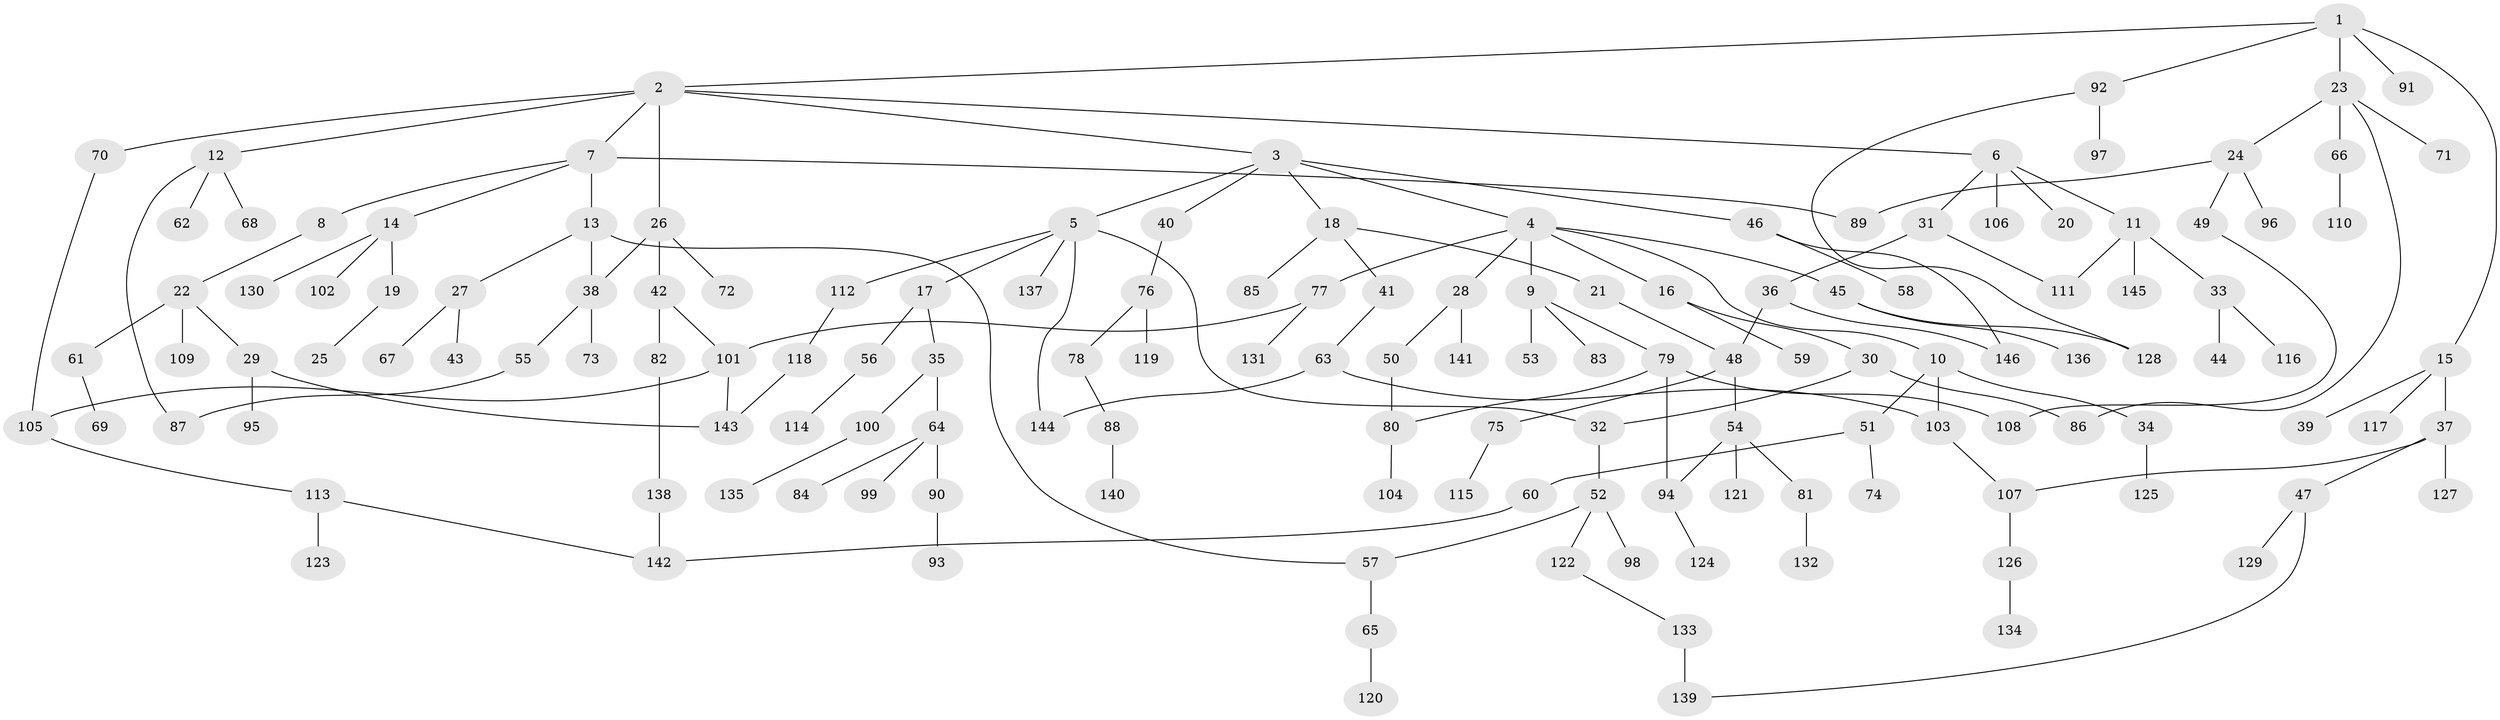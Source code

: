 // Generated by graph-tools (version 1.1) at 2025/10/02/27/25 16:10:54]
// undirected, 146 vertices, 168 edges
graph export_dot {
graph [start="1"]
  node [color=gray90,style=filled];
  1;
  2;
  3;
  4;
  5;
  6;
  7;
  8;
  9;
  10;
  11;
  12;
  13;
  14;
  15;
  16;
  17;
  18;
  19;
  20;
  21;
  22;
  23;
  24;
  25;
  26;
  27;
  28;
  29;
  30;
  31;
  32;
  33;
  34;
  35;
  36;
  37;
  38;
  39;
  40;
  41;
  42;
  43;
  44;
  45;
  46;
  47;
  48;
  49;
  50;
  51;
  52;
  53;
  54;
  55;
  56;
  57;
  58;
  59;
  60;
  61;
  62;
  63;
  64;
  65;
  66;
  67;
  68;
  69;
  70;
  71;
  72;
  73;
  74;
  75;
  76;
  77;
  78;
  79;
  80;
  81;
  82;
  83;
  84;
  85;
  86;
  87;
  88;
  89;
  90;
  91;
  92;
  93;
  94;
  95;
  96;
  97;
  98;
  99;
  100;
  101;
  102;
  103;
  104;
  105;
  106;
  107;
  108;
  109;
  110;
  111;
  112;
  113;
  114;
  115;
  116;
  117;
  118;
  119;
  120;
  121;
  122;
  123;
  124;
  125;
  126;
  127;
  128;
  129;
  130;
  131;
  132;
  133;
  134;
  135;
  136;
  137;
  138;
  139;
  140;
  141;
  142;
  143;
  144;
  145;
  146;
  1 -- 2;
  1 -- 15;
  1 -- 23;
  1 -- 91;
  1 -- 92;
  2 -- 3;
  2 -- 6;
  2 -- 7;
  2 -- 12;
  2 -- 26;
  2 -- 70;
  3 -- 4;
  3 -- 5;
  3 -- 18;
  3 -- 40;
  3 -- 46;
  4 -- 9;
  4 -- 10;
  4 -- 16;
  4 -- 28;
  4 -- 45;
  4 -- 77;
  5 -- 17;
  5 -- 112;
  5 -- 137;
  5 -- 144;
  5 -- 32;
  6 -- 11;
  6 -- 20;
  6 -- 31;
  6 -- 106;
  7 -- 8;
  7 -- 13;
  7 -- 14;
  7 -- 89;
  8 -- 22;
  9 -- 53;
  9 -- 79;
  9 -- 83;
  10 -- 34;
  10 -- 51;
  10 -- 103;
  11 -- 33;
  11 -- 111;
  11 -- 145;
  12 -- 62;
  12 -- 68;
  12 -- 87;
  13 -- 27;
  13 -- 57;
  13 -- 38;
  14 -- 19;
  14 -- 102;
  14 -- 130;
  15 -- 37;
  15 -- 39;
  15 -- 117;
  16 -- 30;
  16 -- 59;
  17 -- 35;
  17 -- 56;
  18 -- 21;
  18 -- 41;
  18 -- 85;
  19 -- 25;
  21 -- 48;
  22 -- 29;
  22 -- 61;
  22 -- 109;
  23 -- 24;
  23 -- 66;
  23 -- 71;
  23 -- 86;
  24 -- 49;
  24 -- 96;
  24 -- 89;
  26 -- 38;
  26 -- 42;
  26 -- 72;
  27 -- 43;
  27 -- 67;
  28 -- 50;
  28 -- 141;
  29 -- 95;
  29 -- 143;
  30 -- 32;
  30 -- 86;
  31 -- 36;
  31 -- 111;
  32 -- 52;
  33 -- 44;
  33 -- 116;
  34 -- 125;
  35 -- 64;
  35 -- 100;
  36 -- 146;
  36 -- 48;
  37 -- 47;
  37 -- 127;
  37 -- 107;
  38 -- 55;
  38 -- 73;
  40 -- 76;
  41 -- 63;
  42 -- 82;
  42 -- 101;
  45 -- 128;
  45 -- 136;
  46 -- 58;
  46 -- 146;
  47 -- 129;
  47 -- 139;
  48 -- 54;
  48 -- 75;
  49 -- 108;
  50 -- 80;
  51 -- 60;
  51 -- 74;
  52 -- 57;
  52 -- 98;
  52 -- 122;
  54 -- 81;
  54 -- 121;
  54 -- 94;
  55 -- 87;
  56 -- 114;
  57 -- 65;
  60 -- 142;
  61 -- 69;
  63 -- 103;
  63 -- 144;
  64 -- 84;
  64 -- 90;
  64 -- 99;
  65 -- 120;
  66 -- 110;
  70 -- 105;
  75 -- 115;
  76 -- 78;
  76 -- 119;
  77 -- 131;
  77 -- 101;
  78 -- 88;
  79 -- 80;
  79 -- 94;
  79 -- 108;
  80 -- 104;
  81 -- 132;
  82 -- 138;
  88 -- 140;
  90 -- 93;
  92 -- 97;
  92 -- 128;
  94 -- 124;
  100 -- 135;
  101 -- 105;
  101 -- 143;
  103 -- 107;
  105 -- 113;
  107 -- 126;
  112 -- 118;
  113 -- 123;
  113 -- 142;
  118 -- 143;
  122 -- 133;
  126 -- 134;
  133 -- 139;
  138 -- 142;
}
